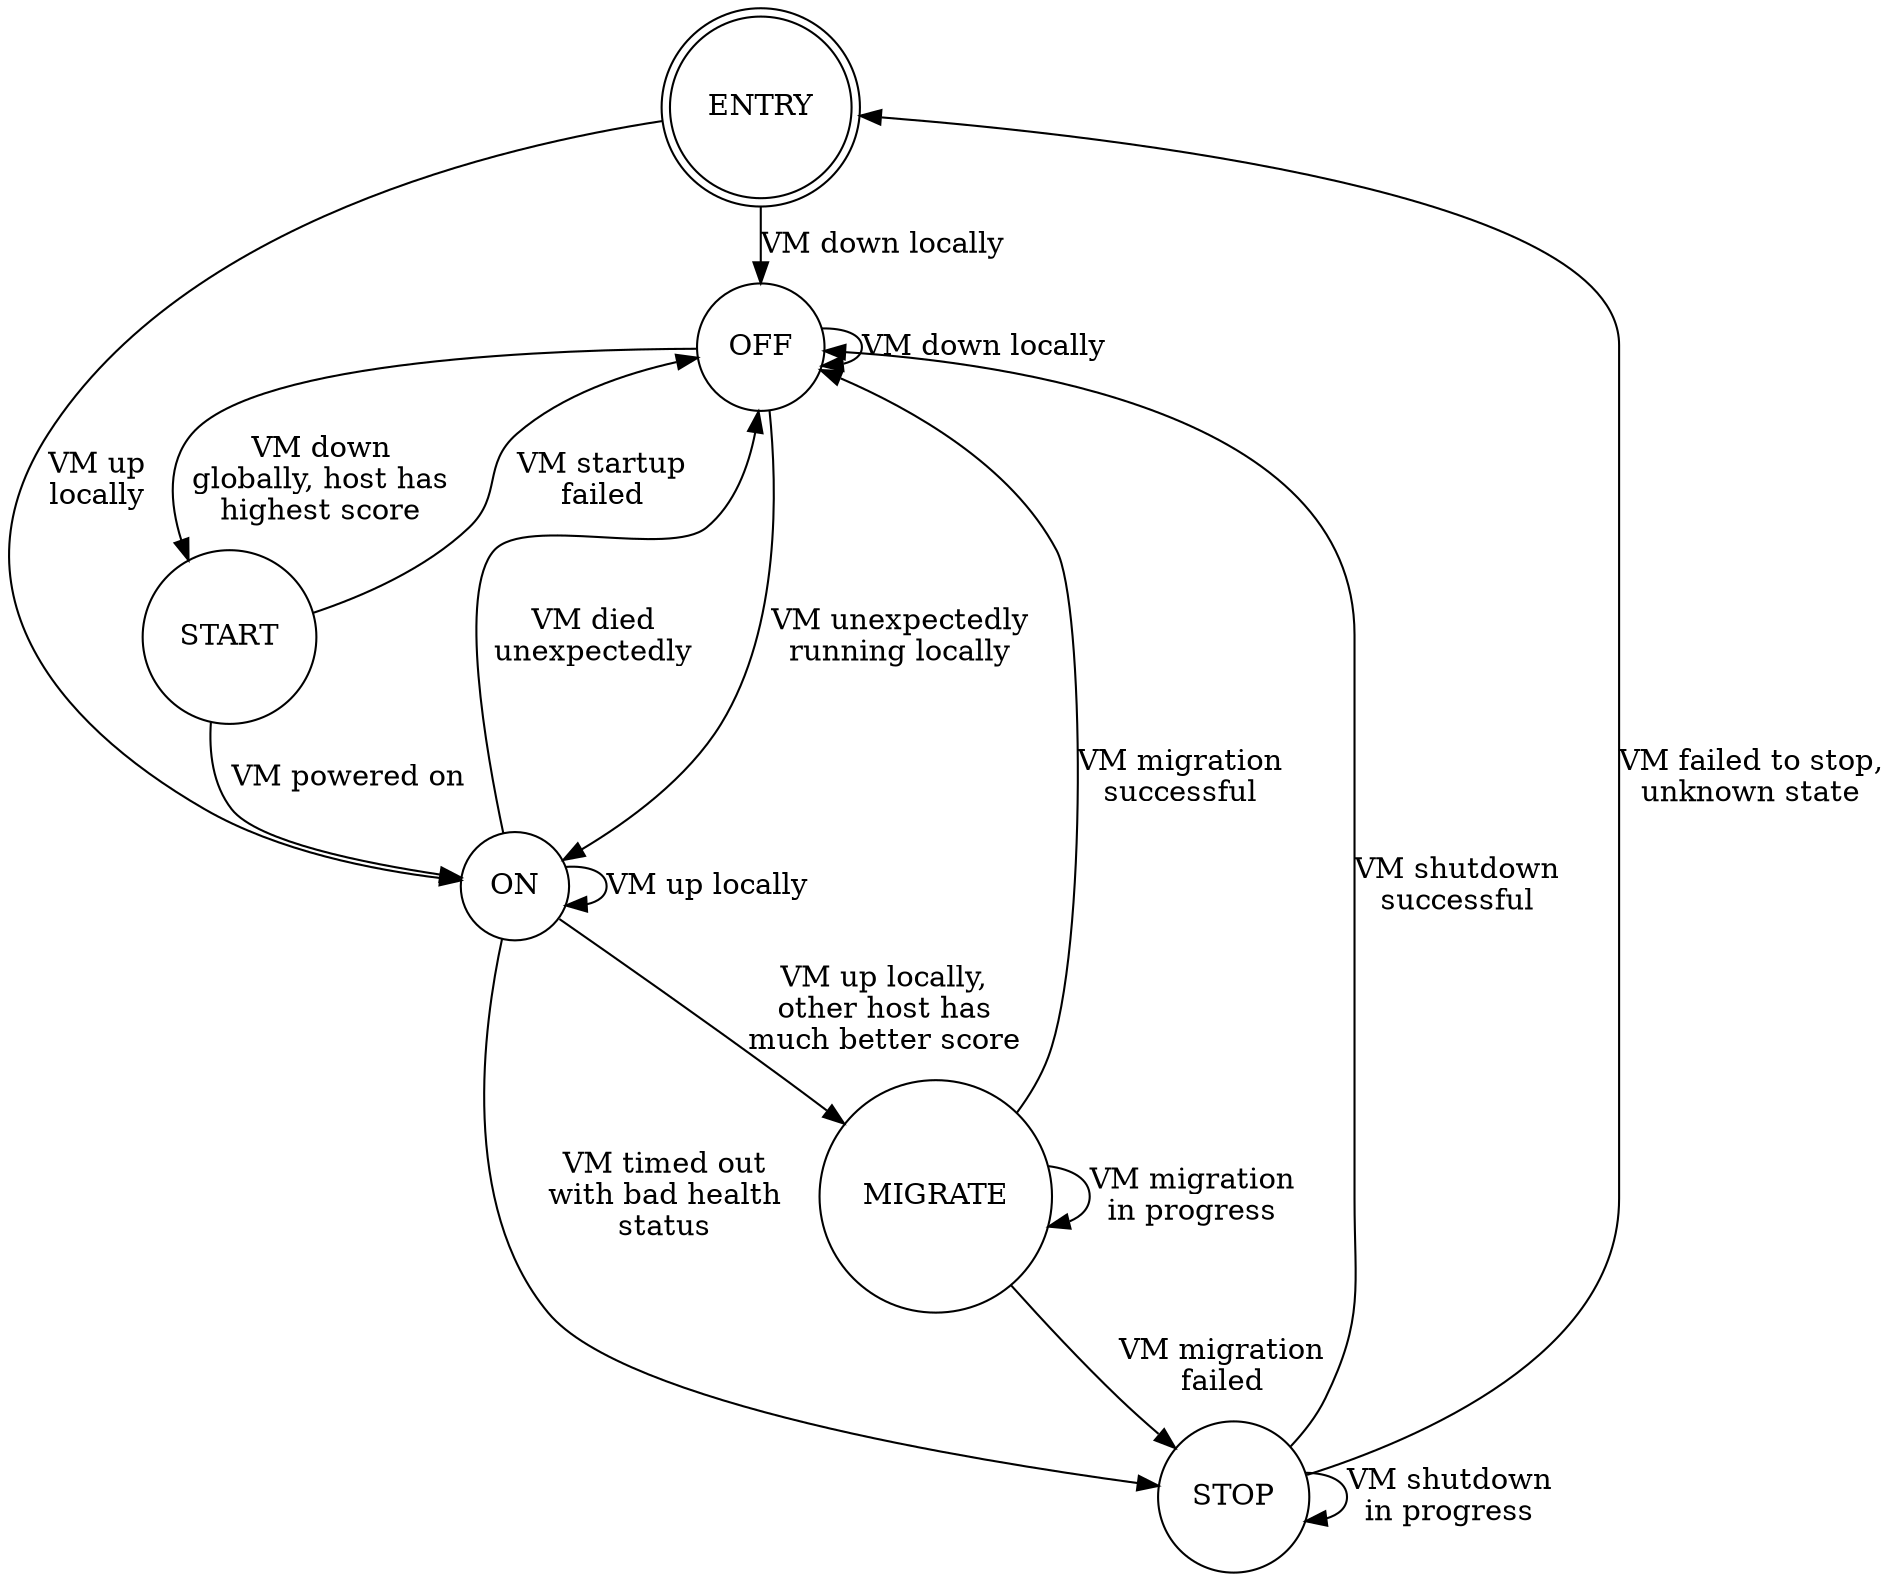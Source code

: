/**
 * This file contains the source for a graphviz FSM diagram of the HA agent
 * state machine.  To create an image, fsm.png in this case, run the following:
 *
 *   dot agent-fsm.gv -Tpng -o fsm.png
 *
 * A copy of the latest diagram should be available at:
 *
 *   http://www.ovirt.org/Features/Self_Hosted_Engine#Agent_State_Diagram
 */

digraph finite_state_machine {
    ranksep = 0.3;
    node [shape = doublecircle]; ENTRY;
    node [shape = circle]; OFF START ON STOP MIGRATE;

    ENTRY -> OFF [ label = "VM down locally" ];
    ENTRY -> ON [ label = "VM up  \nlocally  " ];

    OFF -> OFF [ label = "VM down locally" ];
    OFF -> ON [ label = "VM unexpectedly  \nrunning locally  " ];
    OFF -> START [ label = "VM down  \nglobally, host has  \nhighest score  " ];

    START -> OFF [ label = "VM startup  \nfailed  " ];
    START -> ON [ label = "VM powered on" ];

    ON -> ON [ label = "VM up locally" ];
    ON -> OFF [ label = "VM died  \nunexpectedly  " ];
    ON -> MIGRATE [ label = "VM up locally,  \nother host has  \nmuch better score  " ];
    ON -> STOP [ label = "VM timed out  \nwith bad health  \nstatus  " ];

    STOP -> STOP [ label = "VM shutdown\nin progress" ];
    STOP -> OFF [ label = "VM shutdown\nsuccessful" ];
    STOP -> ENTRY [ label = "VM failed to stop,\nunknown state" ];

    MIGRATE -> MIGRATE [ label = "VM migration\nin progress" ];
    MIGRATE -> OFF [ label = "VM migration\nsuccessful" ];
    MIGRATE -> STOP [ label = "VM migration\nfailed" ];
}

